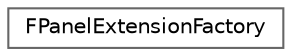 digraph "Graphical Class Hierarchy"
{
 // INTERACTIVE_SVG=YES
 // LATEX_PDF_SIZE
  bgcolor="transparent";
  edge [fontname=Helvetica,fontsize=10,labelfontname=Helvetica,labelfontsize=10];
  node [fontname=Helvetica,fontsize=10,shape=box,height=0.2,width=0.4];
  rankdir="LR";
  Node0 [id="Node000000",label="FPanelExtensionFactory",height=0.2,width=0.4,color="grey40", fillcolor="white", style="filled",URL="$d0/d20/structFPanelExtensionFactory.html",tooltip=" "];
}
